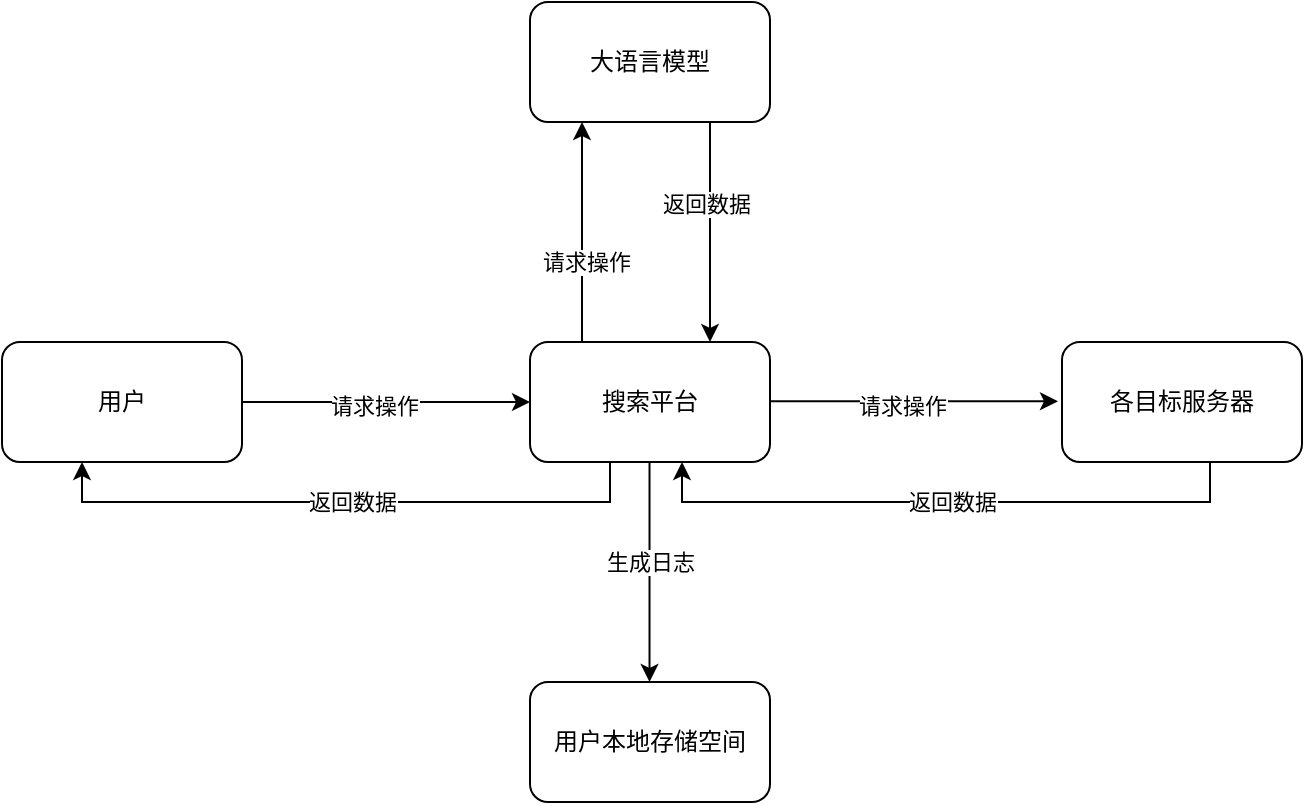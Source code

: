 <mxfile version="26.1.1">
  <diagram name="第 1 页" id="WgrM9Yzybqfbt9q3cu2d">
    <mxGraphModel dx="691" dy="426" grid="1" gridSize="10" guides="1" tooltips="1" connect="1" arrows="1" fold="1" page="1" pageScale="1" pageWidth="827" pageHeight="1169" math="0" shadow="0">
      <root>
        <mxCell id="0" />
        <mxCell id="1" parent="0" />
        <mxCell id="j4r8EuRng6hKSvw0cmMu-1" value="用户" style="rounded=1;whiteSpace=wrap;html=1;" vertex="1" parent="1">
          <mxGeometry x="150" y="260" width="120" height="60" as="geometry" />
        </mxCell>
        <mxCell id="j4r8EuRng6hKSvw0cmMu-8" style="edgeStyle=orthogonalEdgeStyle;rounded=0;orthogonalLoop=1;jettySize=auto;html=1;exitX=0.5;exitY=1;exitDx=0;exitDy=0;entryX=0.5;entryY=1;entryDx=0;entryDy=0;" edge="1" parent="1">
          <mxGeometry relative="1" as="geometry">
            <mxPoint x="190.0" y="320.0" as="targetPoint" />
            <mxPoint x="454" y="320.0" as="sourcePoint" />
            <Array as="points">
              <mxPoint x="454" y="340" />
              <mxPoint x="190" y="340" />
            </Array>
          </mxGeometry>
        </mxCell>
        <mxCell id="j4r8EuRng6hKSvw0cmMu-9" value="返回数据" style="edgeLabel;html=1;align=center;verticalAlign=middle;resizable=0;points=[];" vertex="1" connectable="0" parent="j4r8EuRng6hKSvw0cmMu-8">
          <mxGeometry x="-0.017" relative="1" as="geometry">
            <mxPoint as="offset" />
          </mxGeometry>
        </mxCell>
        <mxCell id="j4r8EuRng6hKSvw0cmMu-2" value="搜索平台" style="rounded=1;whiteSpace=wrap;html=1;" vertex="1" parent="1">
          <mxGeometry x="414" y="260" width="120" height="60" as="geometry" />
        </mxCell>
        <mxCell id="j4r8EuRng6hKSvw0cmMu-4" value="各目标服务器" style="rounded=1;whiteSpace=wrap;html=1;" vertex="1" parent="1">
          <mxGeometry x="680" y="260" width="120" height="60" as="geometry" />
        </mxCell>
        <mxCell id="j4r8EuRng6hKSvw0cmMu-5" value="大语言模型" style="rounded=1;whiteSpace=wrap;html=1;" vertex="1" parent="1">
          <mxGeometry x="414" y="90" width="120" height="60" as="geometry" />
        </mxCell>
        <mxCell id="j4r8EuRng6hKSvw0cmMu-6" value="" style="endArrow=classic;html=1;rounded=0;exitX=1;exitY=0.5;exitDx=0;exitDy=0;entryX=0;entryY=0.5;entryDx=0;entryDy=0;" edge="1" parent="1" source="j4r8EuRng6hKSvw0cmMu-1" target="j4r8EuRng6hKSvw0cmMu-2">
          <mxGeometry width="50" height="50" relative="1" as="geometry">
            <mxPoint x="390" y="350" as="sourcePoint" />
            <mxPoint x="440" y="300" as="targetPoint" />
          </mxGeometry>
        </mxCell>
        <mxCell id="j4r8EuRng6hKSvw0cmMu-10" value="请求操作" style="edgeLabel;html=1;align=center;verticalAlign=middle;resizable=0;points=[];" vertex="1" connectable="0" parent="j4r8EuRng6hKSvw0cmMu-6">
          <mxGeometry x="-0.083" y="-2" relative="1" as="geometry">
            <mxPoint as="offset" />
          </mxGeometry>
        </mxCell>
        <mxCell id="j4r8EuRng6hKSvw0cmMu-11" value="" style="endArrow=classic;html=1;rounded=0;entryX=0.25;entryY=1;entryDx=0;entryDy=0;exitX=0.25;exitY=0;exitDx=0;exitDy=0;" edge="1" parent="1">
          <mxGeometry width="50" height="50" relative="1" as="geometry">
            <mxPoint x="440" y="260" as="sourcePoint" />
            <mxPoint x="440" y="150" as="targetPoint" />
            <Array as="points">
              <mxPoint x="440" y="200" />
            </Array>
          </mxGeometry>
        </mxCell>
        <mxCell id="j4r8EuRng6hKSvw0cmMu-13" value="请求操作" style="edgeLabel;html=1;align=center;verticalAlign=middle;resizable=0;points=[];" vertex="1" connectable="0" parent="j4r8EuRng6hKSvw0cmMu-11">
          <mxGeometry x="-0.033" y="-2" relative="1" as="geometry">
            <mxPoint y="13" as="offset" />
          </mxGeometry>
        </mxCell>
        <mxCell id="j4r8EuRng6hKSvw0cmMu-12" value="" style="endArrow=classic;html=1;rounded=0;exitX=0.75;exitY=1;exitDx=0;exitDy=0;entryX=0.75;entryY=0;entryDx=0;entryDy=0;" edge="1" parent="1" source="j4r8EuRng6hKSvw0cmMu-5" target="j4r8EuRng6hKSvw0cmMu-2">
          <mxGeometry width="50" height="50" relative="1" as="geometry">
            <mxPoint x="510" y="260" as="sourcePoint" />
            <mxPoint x="500" y="240" as="targetPoint" />
          </mxGeometry>
        </mxCell>
        <mxCell id="j4r8EuRng6hKSvw0cmMu-14" value="返回数据" style="edgeLabel;html=1;align=center;verticalAlign=middle;resizable=0;points=[];" vertex="1" connectable="0" parent="j4r8EuRng6hKSvw0cmMu-12">
          <mxGeometry x="0.008" y="-2" relative="1" as="geometry">
            <mxPoint y="-15" as="offset" />
          </mxGeometry>
        </mxCell>
        <mxCell id="j4r8EuRng6hKSvw0cmMu-17" value="" style="endArrow=classic;html=1;rounded=0;exitX=1;exitY=0.5;exitDx=0;exitDy=0;entryX=0;entryY=0.5;entryDx=0;entryDy=0;" edge="1" parent="1">
          <mxGeometry width="50" height="50" relative="1" as="geometry">
            <mxPoint x="534" y="289.66" as="sourcePoint" />
            <mxPoint x="678" y="289.66" as="targetPoint" />
          </mxGeometry>
        </mxCell>
        <mxCell id="j4r8EuRng6hKSvw0cmMu-18" value="请求操作" style="edgeLabel;html=1;align=center;verticalAlign=middle;resizable=0;points=[];" vertex="1" connectable="0" parent="j4r8EuRng6hKSvw0cmMu-17">
          <mxGeometry x="-0.083" y="-2" relative="1" as="geometry">
            <mxPoint as="offset" />
          </mxGeometry>
        </mxCell>
        <mxCell id="j4r8EuRng6hKSvw0cmMu-19" style="edgeStyle=orthogonalEdgeStyle;rounded=0;orthogonalLoop=1;jettySize=auto;html=1;exitX=0.5;exitY=1;exitDx=0;exitDy=0;entryX=0.5;entryY=1;entryDx=0;entryDy=0;" edge="1" parent="1">
          <mxGeometry relative="1" as="geometry">
            <mxPoint x="490" y="320" as="targetPoint" />
            <mxPoint x="754" y="320" as="sourcePoint" />
            <Array as="points">
              <mxPoint x="754" y="340" />
              <mxPoint x="490" y="340" />
            </Array>
          </mxGeometry>
        </mxCell>
        <mxCell id="j4r8EuRng6hKSvw0cmMu-20" value="返回数据" style="edgeLabel;html=1;align=center;verticalAlign=middle;resizable=0;points=[];" vertex="1" connectable="0" parent="j4r8EuRng6hKSvw0cmMu-19">
          <mxGeometry x="-0.017" relative="1" as="geometry">
            <mxPoint as="offset" />
          </mxGeometry>
        </mxCell>
        <mxCell id="j4r8EuRng6hKSvw0cmMu-21" value="" style="endArrow=classic;html=1;rounded=0;" edge="1" parent="1">
          <mxGeometry width="50" height="50" relative="1" as="geometry">
            <mxPoint x="473.76" y="320" as="sourcePoint" />
            <mxPoint x="473.76" y="430" as="targetPoint" />
          </mxGeometry>
        </mxCell>
        <mxCell id="j4r8EuRng6hKSvw0cmMu-22" value="生成日志" style="edgeLabel;html=1;align=center;verticalAlign=middle;resizable=0;points=[];" vertex="1" connectable="0" parent="j4r8EuRng6hKSvw0cmMu-21">
          <mxGeometry x="-0.339" y="1" relative="1" as="geometry">
            <mxPoint x="-1" y="13" as="offset" />
          </mxGeometry>
        </mxCell>
        <mxCell id="j4r8EuRng6hKSvw0cmMu-23" value="用户本地存储空间" style="rounded=1;whiteSpace=wrap;html=1;" vertex="1" parent="1">
          <mxGeometry x="414" y="430" width="120" height="60" as="geometry" />
        </mxCell>
      </root>
    </mxGraphModel>
  </diagram>
</mxfile>
